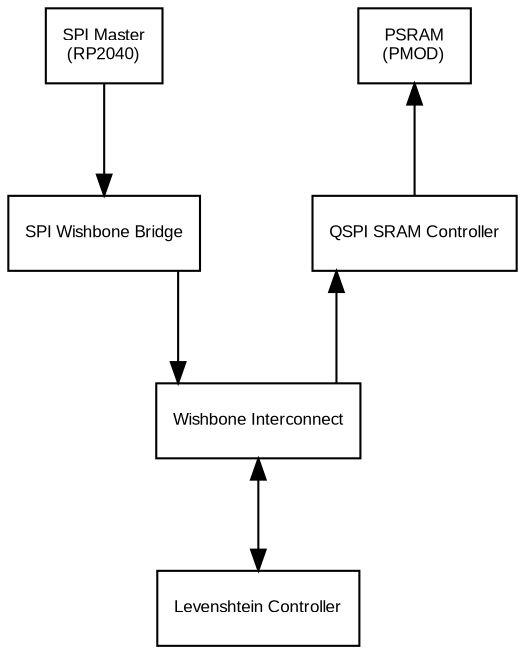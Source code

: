 digraph design {
    splines=ortho;
    nodesep=0.75;
    ranksep=0.75;

    node [ fontname="arial" fontsize="8" shape="rect" ];
    edge [ fontname="arial" fontsize="8" ];

    subgraph external {
        rank=same;

        spi_master [ label="SPI Master\n(RP2040)" ];
        psram [ label="PSRAM\n(PMOD)" ];
    }

    subgraph external_to_wb {
        rank=same;

        spi_wishbone_bridge [ label="SPI Wishbone Bridge" ];
        spi_controller [ label="QSPI SRAM Controller"]
    }

    subgraph interconnect {
        rank=same;

        interconnect [ label="Wishbone Interconnect" ];
    }

    subgraph engine {
        rank=same;

        levenshtein_controller [ label="Levenshtein Controller" ];
    }

    spi_master -> spi_wishbone_bridge;
    spi_wishbone_bridge -> interconnect;
    interconnect -> spi_controller;
    spi_controller -> psram;
    interconnect -> levenshtein_controller [ dir="both" ];
}
